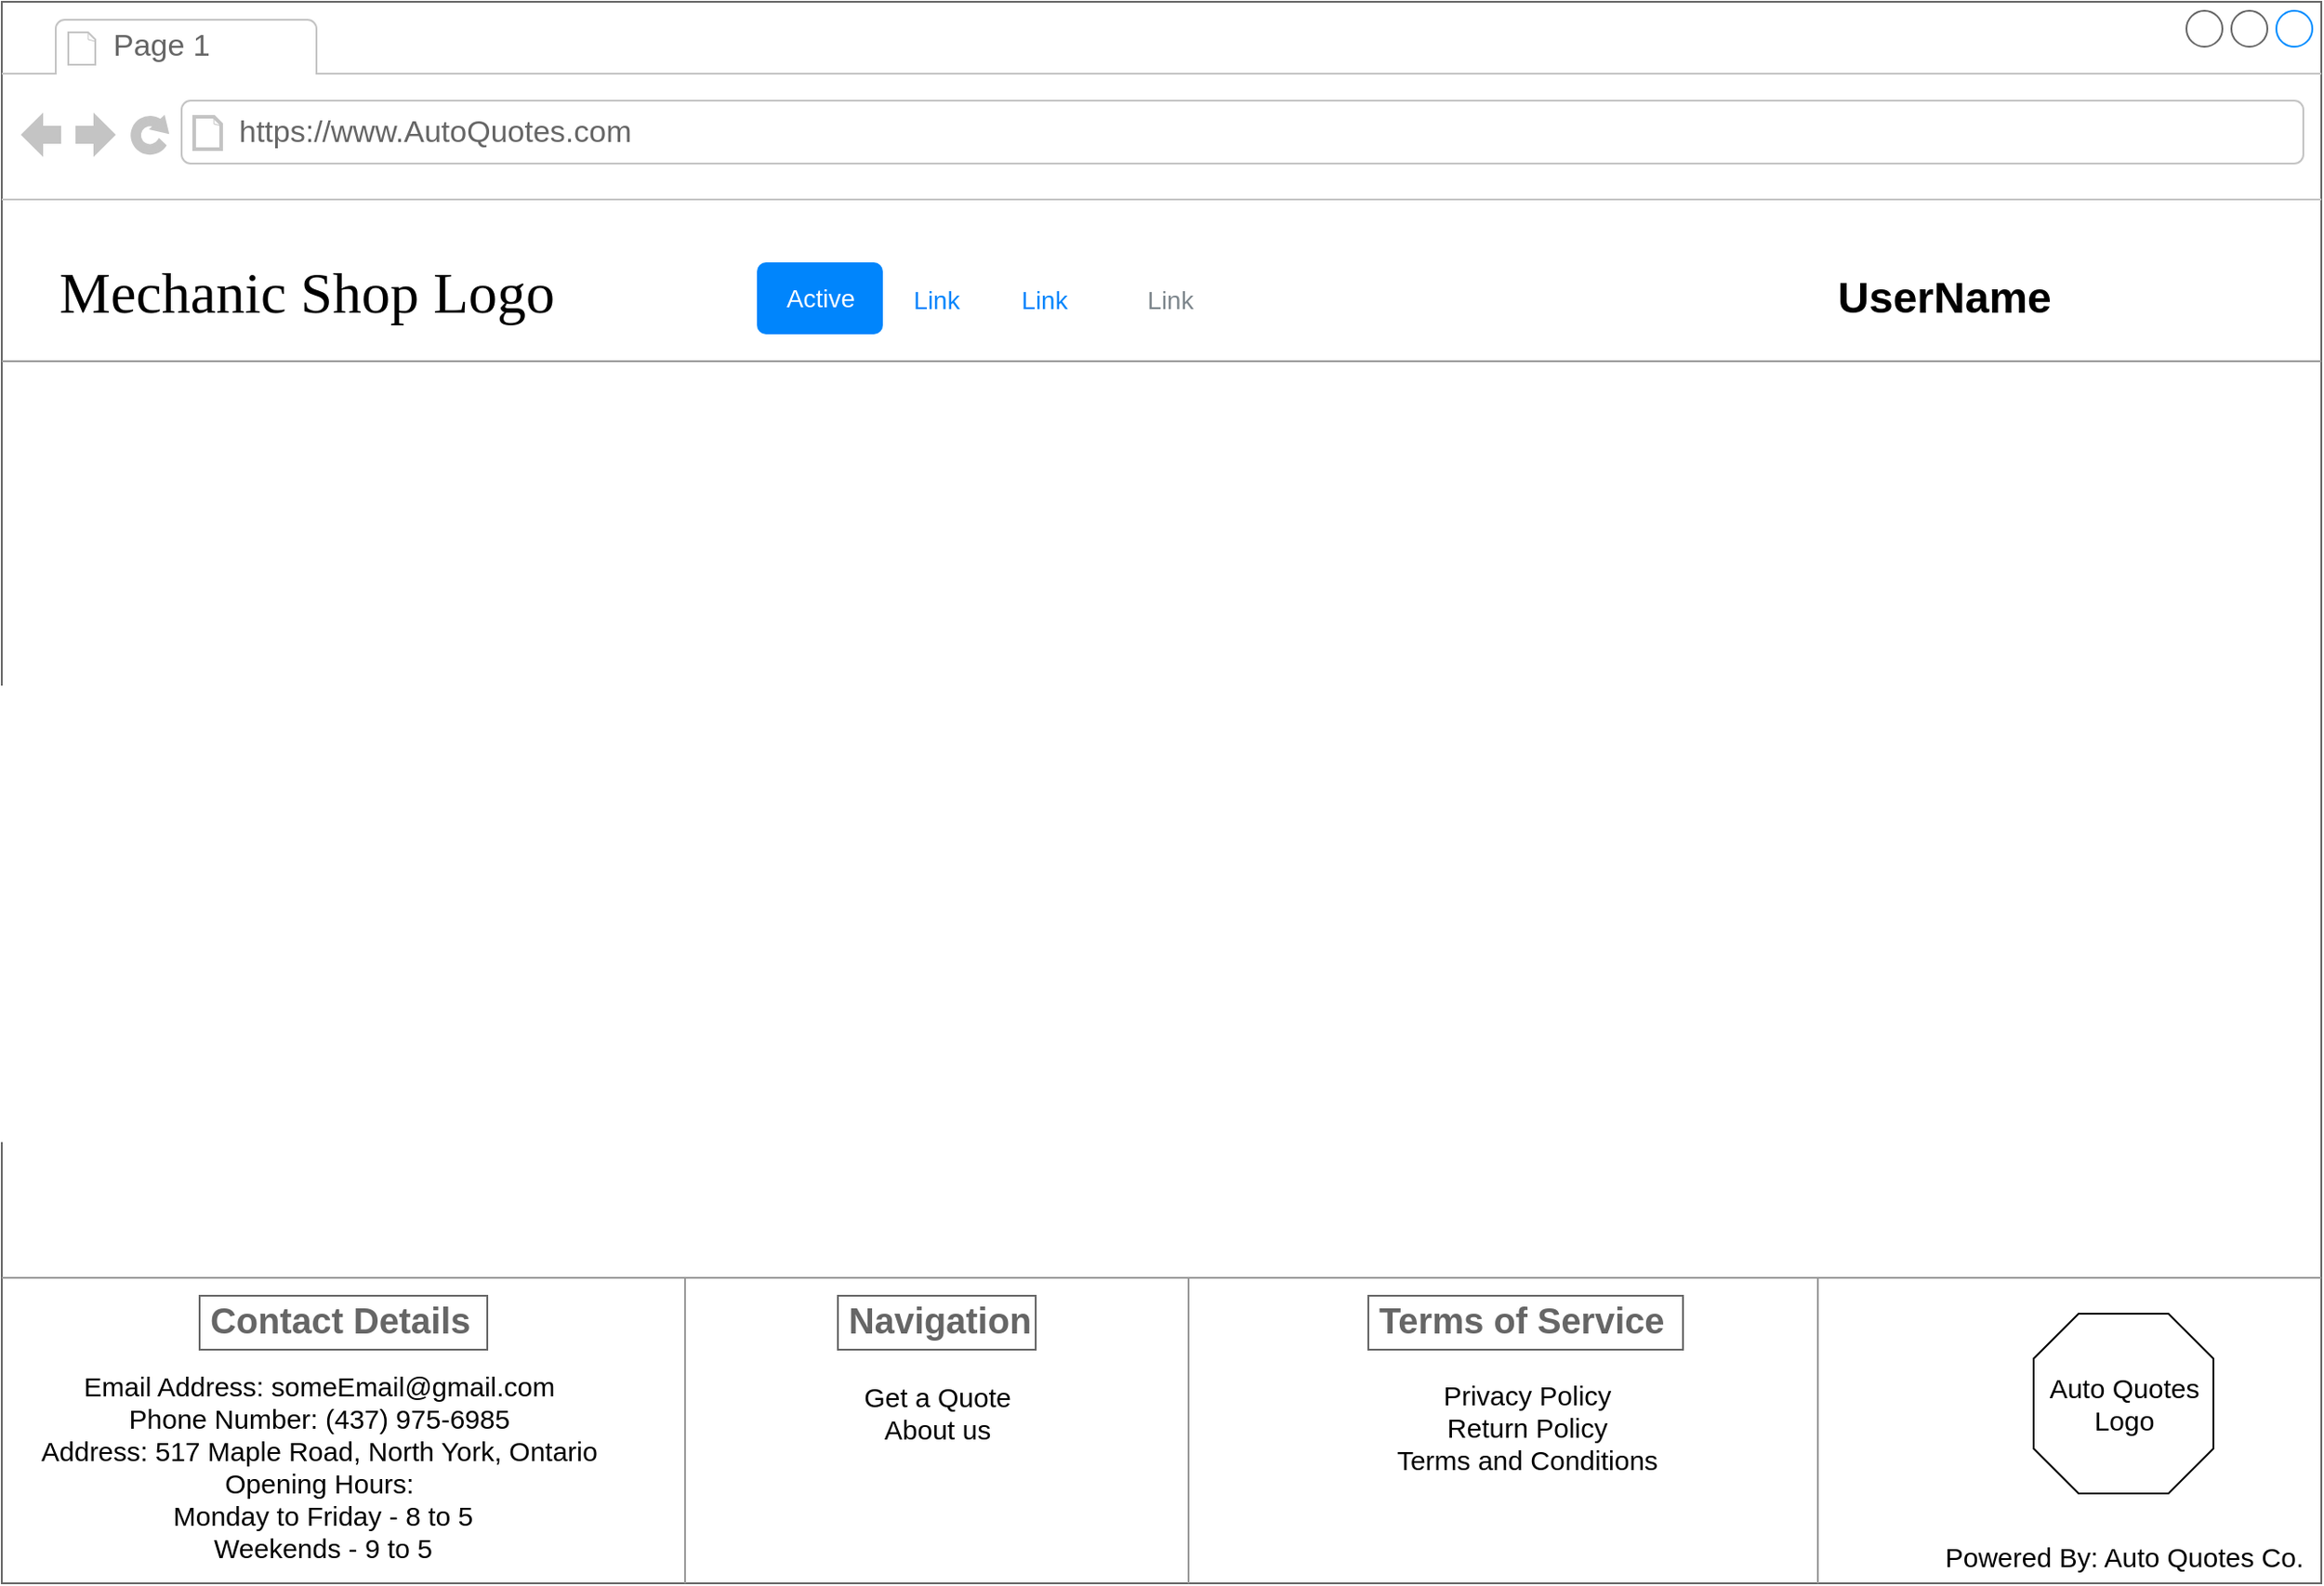 <mxfile version="20.4.0" type="github" pages="2">
  <diagram name="Page-1" id="2cc2dc42-3aac-f2a9-1cec-7a8b7cbee084">
    <mxGraphModel dx="1420" dy="789" grid="1" gridSize="10" guides="1" tooltips="1" connect="1" arrows="1" fold="1" page="1" pageScale="1" pageWidth="1100" pageHeight="850" background="#ffffff" math="0" shadow="0">
      <root>
        <mxCell id="0" />
        <mxCell id="1" parent="0" />
        <mxCell id="7026571954dc6520-1" value="" style="strokeWidth=1;shadow=0;dashed=0;align=left;html=1;shape=mxgraph.mockup.containers.browserWindow;rSize=0;strokeColor=#666666;mainText=,;recursiveResize=0;rounded=0;labelBackgroundColor=none;fontFamily=Verdana;fontSize=12" parent="1" vertex="1">
          <mxGeometry x="30" y="20" width="1290" height="880" as="geometry" />
        </mxCell>
        <mxCell id="7026571954dc6520-2" value="Page 1" style="strokeWidth=1;shadow=0;dashed=0;align=center;html=1;shape=mxgraph.mockup.containers.anchor;fontSize=17;fontColor=#666666;align=left;" parent="7026571954dc6520-1" vertex="1">
          <mxGeometry x="60" y="12" width="110" height="26" as="geometry" />
        </mxCell>
        <mxCell id="7026571954dc6520-3" value="https://www.AutoQuotes.com" style="strokeWidth=1;shadow=0;dashed=0;align=center;html=1;shape=mxgraph.mockup.containers.anchor;rSize=0;fontSize=17;fontColor=#666666;align=left;" parent="7026571954dc6520-1" vertex="1">
          <mxGeometry x="130" y="60" width="250" height="26" as="geometry" />
        </mxCell>
        <mxCell id="7026571954dc6520-4" value="&lt;font style=&quot;font-size: 32px;&quot;&gt;Mechanic Shop Logo&lt;/font&gt;" style="text;html=1;points=[];align=left;verticalAlign=top;spacingTop=-4;fontSize=30;fontFamily=Verdana" parent="7026571954dc6520-1" vertex="1">
          <mxGeometry x="30" y="140" width="340" height="50" as="geometry" />
        </mxCell>
        <mxCell id="7026571954dc6520-15" value="" style="verticalLabelPosition=bottom;shadow=0;dashed=0;align=center;html=1;verticalAlign=top;strokeWidth=1;shape=mxgraph.mockup.markup.line;strokeColor=#999999;rounded=0;labelBackgroundColor=none;fillColor=#ffffff;fontFamily=Verdana;fontSize=12;fontColor=#000000;" parent="7026571954dc6520-1" vertex="1">
          <mxGeometry y="190" width="1290" height="20" as="geometry" />
        </mxCell>
        <mxCell id="7026571954dc6520-21" value="" style="verticalLabelPosition=bottom;shadow=0;dashed=0;align=center;html=1;verticalAlign=top;strokeWidth=1;shape=mxgraph.mockup.markup.line;strokeColor=#999999;rounded=0;labelBackgroundColor=none;fillColor=#ffffff;fontFamily=Verdana;fontSize=12;fontColor=#000000;" parent="7026571954dc6520-1" vertex="1">
          <mxGeometry y="700" width="1290" height="20" as="geometry" />
        </mxCell>
        <mxCell id="uxIm0OtAlCZmldJRl4W5-6" value="Active" style="html=1;shadow=0;dashed=0;shape=mxgraph.bootstrap.rrect;rSize=5;fillColor=#0085FC;strokeColor=none;fontSize=14;fontColor=#ffffff;" vertex="1" parent="7026571954dc6520-1">
          <mxGeometry x="420" y="145" width="70" height="40" as="geometry" />
        </mxCell>
        <mxCell id="uxIm0OtAlCZmldJRl4W5-7" value="Link" style="fillColor=none;strokeColor=none;fontSize=14;fontColor=#0085FC;" vertex="1" parent="7026571954dc6520-1">
          <mxGeometry x="490" y="145" width="60" height="40" as="geometry" />
        </mxCell>
        <mxCell id="uxIm0OtAlCZmldJRl4W5-8" value="Link" style="fillColor=none;strokeColor=none;fontSize=14;fontColor=#0085FC;" vertex="1" parent="7026571954dc6520-1">
          <mxGeometry x="550" y="145" width="60" height="40" as="geometry" />
        </mxCell>
        <mxCell id="uxIm0OtAlCZmldJRl4W5-9" value="Link" style="fillColor=none;strokeColor=none;fontSize=14;fontColor=#7D868C;" vertex="1" parent="7026571954dc6520-1">
          <mxGeometry x="610" y="145" width="80" height="40" as="geometry" />
        </mxCell>
        <mxCell id="uxIm0OtAlCZmldJRl4W5-10" value="" style="shape=image;html=1;verticalAlign=top;verticalLabelPosition=bottom;labelBackgroundColor=#ffffff;imageAspect=0;aspect=fixed;image=https://cdn3.iconfinder.com/data/icons/essential-rounded/64/Rounded-31-128.png" vertex="1" parent="7026571954dc6520-1">
          <mxGeometry x="1160" y="143" width="44" height="44" as="geometry" />
        </mxCell>
        <mxCell id="uxIm0OtAlCZmldJRl4W5-12" value="" style="shape=image;html=1;verticalAlign=top;verticalLabelPosition=bottom;labelBackgroundColor=#ffffff;imageAspect=0;aspect=fixed;image=https://cdn3.iconfinder.com/data/icons/user-interface-169/32/login-128.png" vertex="1" parent="7026571954dc6520-1">
          <mxGeometry x="1210" y="142.5" width="45" height="45" as="geometry" />
        </mxCell>
        <mxCell id="uxIm0OtAlCZmldJRl4W5-13" value="UserName" style="text;strokeColor=none;fillColor=none;html=1;fontSize=24;fontStyle=1;verticalAlign=middle;align=center;" vertex="1" parent="7026571954dc6520-1">
          <mxGeometry x="1020" y="145" width="120" height="40" as="geometry" />
        </mxCell>
        <mxCell id="uxIm0OtAlCZmldJRl4W5-17" value="&lt;h3&gt;Contact Details&lt;/h3&gt;" style="strokeWidth=1;shadow=0;dashed=0;align=center;html=1;shape=mxgraph.mockup.text.textBox;fontColor=#666666;align=left;fontSize=17;spacingLeft=4;spacingTop=-3;strokeColor=#666666;mainText=" vertex="1" parent="7026571954dc6520-1">
          <mxGeometry x="110" y="720" width="160" height="30" as="geometry" />
        </mxCell>
        <mxCell id="uxIm0OtAlCZmldJRl4W5-19" value="&lt;div style=&quot;text-align: center;&quot;&gt;&lt;span style=&quot;font-size: 15px; background-color: initial;&quot;&gt;Email Address: someEmail@gmail.com&lt;/span&gt;&lt;/div&gt;&lt;font style=&quot;font-size: 15px;&quot;&gt;&lt;div style=&quot;text-align: center;&quot;&gt;&lt;span style=&quot;background-color: initial;&quot;&gt;Phone Number: (437) 975-6985&lt;/span&gt;&lt;/div&gt;&lt;div style=&quot;text-align: center;&quot;&gt;&lt;span style=&quot;background-color: initial;&quot;&gt;Address: 517 Maple Road, North York, Ontario&lt;/span&gt;&lt;/div&gt;&lt;div style=&quot;text-align: center;&quot;&gt;&lt;span style=&quot;background-color: initial;&quot;&gt;Opening Hours:&lt;/span&gt;&lt;/div&gt;&lt;span style=&quot;white-space: pre;&quot;&gt;&lt;div style=&quot;text-align: center;&quot;&gt;&lt;span style=&quot;background-color: initial;&quot;&gt;	&lt;/span&gt;&lt;span style=&quot;background-color: initial; white-space: normal;&quot;&gt;Monday to Friday - 8 to 5&lt;/span&gt;&lt;/div&gt;&lt;/span&gt;&lt;span style=&quot;white-space: pre;&quot;&gt;&lt;div style=&quot;text-align: center;&quot;&gt;&lt;span style=&quot;background-color: initial;&quot;&gt;	&lt;/span&gt;&lt;span style=&quot;background-color: initial; white-space: normal;&quot;&gt;Weekends - 9 to 5&lt;/span&gt;&lt;/div&gt;&lt;/span&gt;&lt;/font&gt;" style="text;spacingTop=-5;whiteSpace=wrap;html=1;align=left;fontSize=12;fontFamily=Helvetica;fillColor=none;strokeColor=none;" vertex="1" parent="7026571954dc6520-1">
          <mxGeometry x="20" y="760" width="360" height="100" as="geometry" />
        </mxCell>
        <mxCell id="uxIm0OtAlCZmldJRl4W5-18" value="" style="verticalLabelPosition=bottom;shadow=0;dashed=0;align=center;html=1;verticalAlign=top;strokeWidth=1;shape=mxgraph.mockup.markup.line;strokeColor=#999999;direction=north;fontSize=32;" vertex="1" parent="7026571954dc6520-1">
          <mxGeometry x="370" y="710" width="20" height="170" as="geometry" />
        </mxCell>
        <mxCell id="uxIm0OtAlCZmldJRl4W5-21" value="Powered By: Auto Quotes Co." style="text;html=1;align=center;verticalAlign=middle;resizable=0;points=[];autosize=1;strokeColor=none;fillColor=none;fontSize=15;" vertex="1" parent="7026571954dc6520-1">
          <mxGeometry x="1070" y="850" width="220" height="30" as="geometry" />
        </mxCell>
        <mxCell id="uxIm0OtAlCZmldJRl4W5-22" value="&lt;h3&gt;Terms of Service&lt;/h3&gt;" style="strokeWidth=1;shadow=0;dashed=0;align=center;html=1;shape=mxgraph.mockup.text.textBox;fontColor=#666666;align=left;fontSize=17;spacingLeft=4;spacingTop=-3;strokeColor=#666666;mainText=" vertex="1" parent="7026571954dc6520-1">
          <mxGeometry x="760" y="720" width="175" height="30" as="geometry" />
        </mxCell>
        <mxCell id="uxIm0OtAlCZmldJRl4W5-24" value="Privacy Policy&lt;br&gt;Return Policy&lt;br&gt;Terms and Conditions" style="text;html=1;align=center;verticalAlign=top;resizable=0;points=[];autosize=1;strokeColor=none;fillColor=none;fontSize=15;" vertex="1" parent="7026571954dc6520-1">
          <mxGeometry x="762.5" y="760" width="170" height="70" as="geometry" />
        </mxCell>
        <mxCell id="uxIm0OtAlCZmldJRl4W5-25" value="" style="verticalLabelPosition=bottom;verticalAlign=top;html=1;shape=mxgraph.basic.polygon;polyCoords=[[0.25,0],[0.75,0],[1,0.25],[1,0.75],[0.75,1],[0.25,1],[0,0.75],[0,0.25]];polyline=0;fontSize=15;" vertex="1" parent="7026571954dc6520-1">
          <mxGeometry x="1130" y="730" width="100" height="100" as="geometry" />
        </mxCell>
        <mxCell id="uxIm0OtAlCZmldJRl4W5-26" value="Auto Quotes&lt;br&gt;Logo" style="text;html=1;align=center;verticalAlign=middle;resizable=0;points=[];autosize=1;strokeColor=none;fillColor=none;fontSize=15;" vertex="1" parent="7026571954dc6520-1">
          <mxGeometry x="1125" y="755" width="110" height="50" as="geometry" />
        </mxCell>
        <mxCell id="uxIm0OtAlCZmldJRl4W5-27" value="" style="verticalLabelPosition=bottom;shadow=0;dashed=0;align=center;html=1;verticalAlign=top;strokeWidth=1;shape=mxgraph.mockup.markup.line;strokeColor=#999999;direction=north;fontSize=15;" vertex="1" parent="7026571954dc6520-1">
          <mxGeometry x="650" y="710" width="20" height="170" as="geometry" />
        </mxCell>
        <mxCell id="uxIm0OtAlCZmldJRl4W5-28" value="&lt;h3&gt;Navigation&lt;/h3&gt;" style="strokeWidth=1;shadow=0;dashed=0;align=center;html=1;shape=mxgraph.mockup.text.textBox;fontColor=#666666;align=left;fontSize=17;spacingLeft=4;spacingTop=-3;strokeColor=#666666;mainText=" vertex="1" parent="7026571954dc6520-1">
          <mxGeometry x="465" y="720" width="110" height="30" as="geometry" />
        </mxCell>
        <mxCell id="uxIm0OtAlCZmldJRl4W5-29" value="" style="verticalLabelPosition=bottom;shadow=0;dashed=0;align=center;html=1;verticalAlign=top;strokeWidth=1;shape=mxgraph.mockup.markup.line;strokeColor=#999999;direction=north;fontSize=15;" vertex="1" parent="7026571954dc6520-1">
          <mxGeometry x="1000" y="710" width="20" height="170" as="geometry" />
        </mxCell>
        <mxCell id="uxIm0OtAlCZmldJRl4W5-30" value="Get a Quote&lt;br&gt;About us" style="text;html=1;align=center;verticalAlign=middle;resizable=0;points=[];autosize=1;strokeColor=none;fillColor=none;fontSize=15;" vertex="1" parent="7026571954dc6520-1">
          <mxGeometry x="465" y="760" width="110" height="50" as="geometry" />
        </mxCell>
      </root>
    </mxGraphModel>
  </diagram>
  <diagram id="mIhOV0RNpQ1VE6VygX9t" name="Page-2">
    <mxGraphModel dx="1207" dy="671" grid="1" gridSize="10" guides="1" tooltips="1" connect="1" arrows="1" fold="1" page="1" pageScale="1" pageWidth="850" pageHeight="1100" math="0" shadow="0">
      <root>
        <mxCell id="0" />
        <mxCell id="1" parent="0" />
      </root>
    </mxGraphModel>
  </diagram>
</mxfile>
